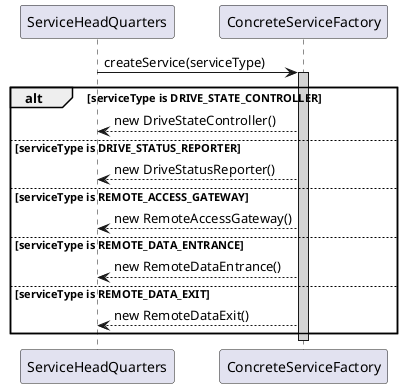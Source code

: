 @startuml

Participant "ServiceHeadQuarters" as SHQ
Participant "ConcreteServiceFactory" as SF

SHQ -> SF ++ #LIGHTGREY : createService(serviceType)

alt serviceType is DRIVE_STATE_CONTROLLER

  SF --> SHQ : new DriveStateController()

else serviceType is DRIVE_STATUS_REPORTER
 
  SF --> SHQ : new DriveStatusReporter()

else serviceType is REMOTE_ACCESS_GATEWAY

  SF --> SHQ : new RemoteAccessGateway()

else serviceType is REMOTE_DATA_ENTRANCE

  SF --> SHQ : new RemoteDataEntrance()

else serviceType is REMOTE_DATA_EXIT

  SF --> SHQ : new RemoteDataExit()

end

deactivate SF

@enduml
